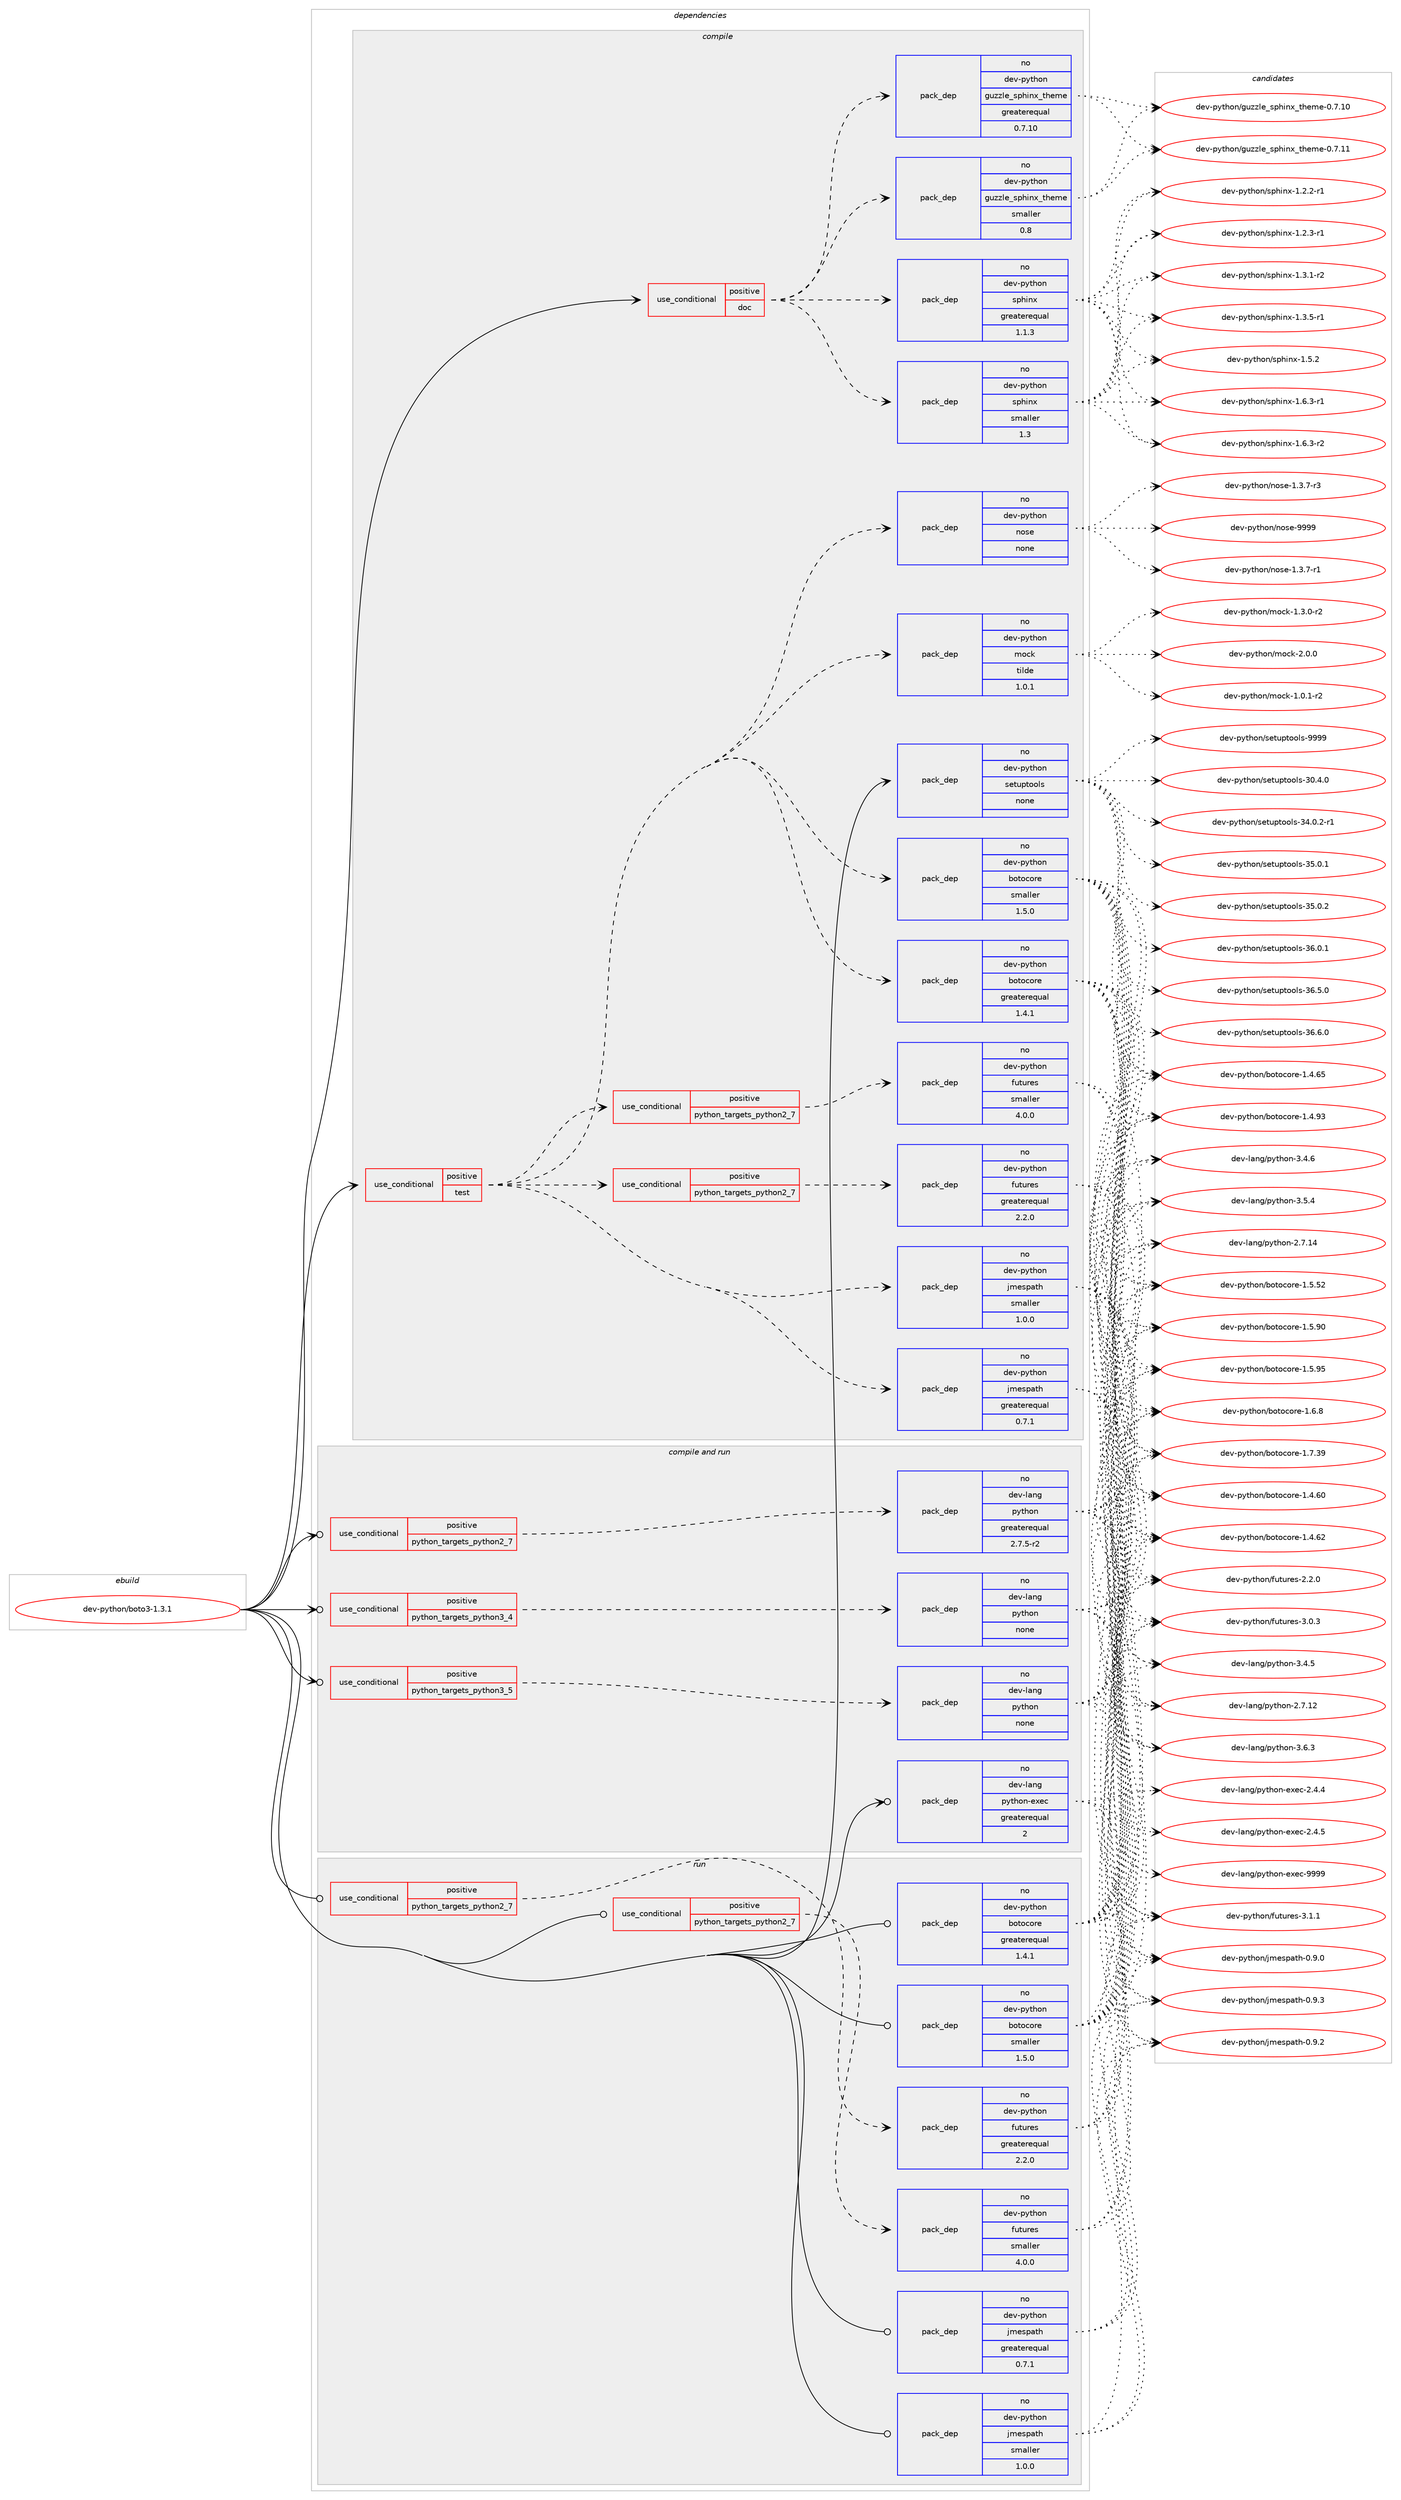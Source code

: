 digraph prolog {

# *************
# Graph options
# *************

newrank=true;
concentrate=true;
compound=true;
graph [rankdir=LR,fontname=Helvetica,fontsize=10,ranksep=1.5];#, ranksep=2.5, nodesep=0.2];
edge  [arrowhead=vee];
node  [fontname=Helvetica,fontsize=10];

# **********
# The ebuild
# **********

subgraph cluster_leftcol {
color=gray;
rank=same;
label=<<i>ebuild</i>>;
id [label="dev-python/boto3-1.3.1", color=red, width=4, href="../dev-python/boto3-1.3.1.svg"];
}

# ****************
# The dependencies
# ****************

subgraph cluster_midcol {
color=gray;
label=<<i>dependencies</i>>;
subgraph cluster_compile {
fillcolor="#eeeeee";
style=filled;
label=<<i>compile</i>>;
subgraph cond30263 {
dependency149280 [label=<<TABLE BORDER="0" CELLBORDER="1" CELLSPACING="0" CELLPADDING="4"><TR><TD ROWSPAN="3" CELLPADDING="10">use_conditional</TD></TR><TR><TD>positive</TD></TR><TR><TD>doc</TD></TR></TABLE>>, shape=none, color=red];
subgraph pack115196 {
dependency149281 [label=<<TABLE BORDER="0" CELLBORDER="1" CELLSPACING="0" CELLPADDING="4" WIDTH="220"><TR><TD ROWSPAN="6" CELLPADDING="30">pack_dep</TD></TR><TR><TD WIDTH="110">no</TD></TR><TR><TD>dev-python</TD></TR><TR><TD>guzzle_sphinx_theme</TD></TR><TR><TD>greaterequal</TD></TR><TR><TD>0.7.10</TD></TR></TABLE>>, shape=none, color=blue];
}
dependency149280:e -> dependency149281:w [weight=20,style="dashed",arrowhead="vee"];
subgraph pack115197 {
dependency149282 [label=<<TABLE BORDER="0" CELLBORDER="1" CELLSPACING="0" CELLPADDING="4" WIDTH="220"><TR><TD ROWSPAN="6" CELLPADDING="30">pack_dep</TD></TR><TR><TD WIDTH="110">no</TD></TR><TR><TD>dev-python</TD></TR><TR><TD>guzzle_sphinx_theme</TD></TR><TR><TD>smaller</TD></TR><TR><TD>0.8</TD></TR></TABLE>>, shape=none, color=blue];
}
dependency149280:e -> dependency149282:w [weight=20,style="dashed",arrowhead="vee"];
subgraph pack115198 {
dependency149283 [label=<<TABLE BORDER="0" CELLBORDER="1" CELLSPACING="0" CELLPADDING="4" WIDTH="220"><TR><TD ROWSPAN="6" CELLPADDING="30">pack_dep</TD></TR><TR><TD WIDTH="110">no</TD></TR><TR><TD>dev-python</TD></TR><TR><TD>sphinx</TD></TR><TR><TD>greaterequal</TD></TR><TR><TD>1.1.3</TD></TR></TABLE>>, shape=none, color=blue];
}
dependency149280:e -> dependency149283:w [weight=20,style="dashed",arrowhead="vee"];
subgraph pack115199 {
dependency149284 [label=<<TABLE BORDER="0" CELLBORDER="1" CELLSPACING="0" CELLPADDING="4" WIDTH="220"><TR><TD ROWSPAN="6" CELLPADDING="30">pack_dep</TD></TR><TR><TD WIDTH="110">no</TD></TR><TR><TD>dev-python</TD></TR><TR><TD>sphinx</TD></TR><TR><TD>smaller</TD></TR><TR><TD>1.3</TD></TR></TABLE>>, shape=none, color=blue];
}
dependency149280:e -> dependency149284:w [weight=20,style="dashed",arrowhead="vee"];
}
id:e -> dependency149280:w [weight=20,style="solid",arrowhead="vee"];
subgraph cond30264 {
dependency149285 [label=<<TABLE BORDER="0" CELLBORDER="1" CELLSPACING="0" CELLPADDING="4"><TR><TD ROWSPAN="3" CELLPADDING="10">use_conditional</TD></TR><TR><TD>positive</TD></TR><TR><TD>test</TD></TR></TABLE>>, shape=none, color=red];
subgraph pack115200 {
dependency149286 [label=<<TABLE BORDER="0" CELLBORDER="1" CELLSPACING="0" CELLPADDING="4" WIDTH="220"><TR><TD ROWSPAN="6" CELLPADDING="30">pack_dep</TD></TR><TR><TD WIDTH="110">no</TD></TR><TR><TD>dev-python</TD></TR><TR><TD>botocore</TD></TR><TR><TD>greaterequal</TD></TR><TR><TD>1.4.1</TD></TR></TABLE>>, shape=none, color=blue];
}
dependency149285:e -> dependency149286:w [weight=20,style="dashed",arrowhead="vee"];
subgraph pack115201 {
dependency149287 [label=<<TABLE BORDER="0" CELLBORDER="1" CELLSPACING="0" CELLPADDING="4" WIDTH="220"><TR><TD ROWSPAN="6" CELLPADDING="30">pack_dep</TD></TR><TR><TD WIDTH="110">no</TD></TR><TR><TD>dev-python</TD></TR><TR><TD>botocore</TD></TR><TR><TD>smaller</TD></TR><TR><TD>1.5.0</TD></TR></TABLE>>, shape=none, color=blue];
}
dependency149285:e -> dependency149287:w [weight=20,style="dashed",arrowhead="vee"];
subgraph pack115202 {
dependency149288 [label=<<TABLE BORDER="0" CELLBORDER="1" CELLSPACING="0" CELLPADDING="4" WIDTH="220"><TR><TD ROWSPAN="6" CELLPADDING="30">pack_dep</TD></TR><TR><TD WIDTH="110">no</TD></TR><TR><TD>dev-python</TD></TR><TR><TD>jmespath</TD></TR><TR><TD>greaterequal</TD></TR><TR><TD>0.7.1</TD></TR></TABLE>>, shape=none, color=blue];
}
dependency149285:e -> dependency149288:w [weight=20,style="dashed",arrowhead="vee"];
subgraph pack115203 {
dependency149289 [label=<<TABLE BORDER="0" CELLBORDER="1" CELLSPACING="0" CELLPADDING="4" WIDTH="220"><TR><TD ROWSPAN="6" CELLPADDING="30">pack_dep</TD></TR><TR><TD WIDTH="110">no</TD></TR><TR><TD>dev-python</TD></TR><TR><TD>jmespath</TD></TR><TR><TD>smaller</TD></TR><TR><TD>1.0.0</TD></TR></TABLE>>, shape=none, color=blue];
}
dependency149285:e -> dependency149289:w [weight=20,style="dashed",arrowhead="vee"];
subgraph cond30265 {
dependency149290 [label=<<TABLE BORDER="0" CELLBORDER="1" CELLSPACING="0" CELLPADDING="4"><TR><TD ROWSPAN="3" CELLPADDING="10">use_conditional</TD></TR><TR><TD>positive</TD></TR><TR><TD>python_targets_python2_7</TD></TR></TABLE>>, shape=none, color=red];
subgraph pack115204 {
dependency149291 [label=<<TABLE BORDER="0" CELLBORDER="1" CELLSPACING="0" CELLPADDING="4" WIDTH="220"><TR><TD ROWSPAN="6" CELLPADDING="30">pack_dep</TD></TR><TR><TD WIDTH="110">no</TD></TR><TR><TD>dev-python</TD></TR><TR><TD>futures</TD></TR><TR><TD>greaterequal</TD></TR><TR><TD>2.2.0</TD></TR></TABLE>>, shape=none, color=blue];
}
dependency149290:e -> dependency149291:w [weight=20,style="dashed",arrowhead="vee"];
}
dependency149285:e -> dependency149290:w [weight=20,style="dashed",arrowhead="vee"];
subgraph cond30266 {
dependency149292 [label=<<TABLE BORDER="0" CELLBORDER="1" CELLSPACING="0" CELLPADDING="4"><TR><TD ROWSPAN="3" CELLPADDING="10">use_conditional</TD></TR><TR><TD>positive</TD></TR><TR><TD>python_targets_python2_7</TD></TR></TABLE>>, shape=none, color=red];
subgraph pack115205 {
dependency149293 [label=<<TABLE BORDER="0" CELLBORDER="1" CELLSPACING="0" CELLPADDING="4" WIDTH="220"><TR><TD ROWSPAN="6" CELLPADDING="30">pack_dep</TD></TR><TR><TD WIDTH="110">no</TD></TR><TR><TD>dev-python</TD></TR><TR><TD>futures</TD></TR><TR><TD>smaller</TD></TR><TR><TD>4.0.0</TD></TR></TABLE>>, shape=none, color=blue];
}
dependency149292:e -> dependency149293:w [weight=20,style="dashed",arrowhead="vee"];
}
dependency149285:e -> dependency149292:w [weight=20,style="dashed",arrowhead="vee"];
subgraph pack115206 {
dependency149294 [label=<<TABLE BORDER="0" CELLBORDER="1" CELLSPACING="0" CELLPADDING="4" WIDTH="220"><TR><TD ROWSPAN="6" CELLPADDING="30">pack_dep</TD></TR><TR><TD WIDTH="110">no</TD></TR><TR><TD>dev-python</TD></TR><TR><TD>mock</TD></TR><TR><TD>tilde</TD></TR><TR><TD>1.0.1</TD></TR></TABLE>>, shape=none, color=blue];
}
dependency149285:e -> dependency149294:w [weight=20,style="dashed",arrowhead="vee"];
subgraph pack115207 {
dependency149295 [label=<<TABLE BORDER="0" CELLBORDER="1" CELLSPACING="0" CELLPADDING="4" WIDTH="220"><TR><TD ROWSPAN="6" CELLPADDING="30">pack_dep</TD></TR><TR><TD WIDTH="110">no</TD></TR><TR><TD>dev-python</TD></TR><TR><TD>nose</TD></TR><TR><TD>none</TD></TR><TR><TD></TD></TR></TABLE>>, shape=none, color=blue];
}
dependency149285:e -> dependency149295:w [weight=20,style="dashed",arrowhead="vee"];
}
id:e -> dependency149285:w [weight=20,style="solid",arrowhead="vee"];
subgraph pack115208 {
dependency149296 [label=<<TABLE BORDER="0" CELLBORDER="1" CELLSPACING="0" CELLPADDING="4" WIDTH="220"><TR><TD ROWSPAN="6" CELLPADDING="30">pack_dep</TD></TR><TR><TD WIDTH="110">no</TD></TR><TR><TD>dev-python</TD></TR><TR><TD>setuptools</TD></TR><TR><TD>none</TD></TR><TR><TD></TD></TR></TABLE>>, shape=none, color=blue];
}
id:e -> dependency149296:w [weight=20,style="solid",arrowhead="vee"];
}
subgraph cluster_compileandrun {
fillcolor="#eeeeee";
style=filled;
label=<<i>compile and run</i>>;
subgraph cond30267 {
dependency149297 [label=<<TABLE BORDER="0" CELLBORDER="1" CELLSPACING="0" CELLPADDING="4"><TR><TD ROWSPAN="3" CELLPADDING="10">use_conditional</TD></TR><TR><TD>positive</TD></TR><TR><TD>python_targets_python2_7</TD></TR></TABLE>>, shape=none, color=red];
subgraph pack115209 {
dependency149298 [label=<<TABLE BORDER="0" CELLBORDER="1" CELLSPACING="0" CELLPADDING="4" WIDTH="220"><TR><TD ROWSPAN="6" CELLPADDING="30">pack_dep</TD></TR><TR><TD WIDTH="110">no</TD></TR><TR><TD>dev-lang</TD></TR><TR><TD>python</TD></TR><TR><TD>greaterequal</TD></TR><TR><TD>2.7.5-r2</TD></TR></TABLE>>, shape=none, color=blue];
}
dependency149297:e -> dependency149298:w [weight=20,style="dashed",arrowhead="vee"];
}
id:e -> dependency149297:w [weight=20,style="solid",arrowhead="odotvee"];
subgraph cond30268 {
dependency149299 [label=<<TABLE BORDER="0" CELLBORDER="1" CELLSPACING="0" CELLPADDING="4"><TR><TD ROWSPAN="3" CELLPADDING="10">use_conditional</TD></TR><TR><TD>positive</TD></TR><TR><TD>python_targets_python3_4</TD></TR></TABLE>>, shape=none, color=red];
subgraph pack115210 {
dependency149300 [label=<<TABLE BORDER="0" CELLBORDER="1" CELLSPACING="0" CELLPADDING="4" WIDTH="220"><TR><TD ROWSPAN="6" CELLPADDING="30">pack_dep</TD></TR><TR><TD WIDTH="110">no</TD></TR><TR><TD>dev-lang</TD></TR><TR><TD>python</TD></TR><TR><TD>none</TD></TR><TR><TD></TD></TR></TABLE>>, shape=none, color=blue];
}
dependency149299:e -> dependency149300:w [weight=20,style="dashed",arrowhead="vee"];
}
id:e -> dependency149299:w [weight=20,style="solid",arrowhead="odotvee"];
subgraph cond30269 {
dependency149301 [label=<<TABLE BORDER="0" CELLBORDER="1" CELLSPACING="0" CELLPADDING="4"><TR><TD ROWSPAN="3" CELLPADDING="10">use_conditional</TD></TR><TR><TD>positive</TD></TR><TR><TD>python_targets_python3_5</TD></TR></TABLE>>, shape=none, color=red];
subgraph pack115211 {
dependency149302 [label=<<TABLE BORDER="0" CELLBORDER="1" CELLSPACING="0" CELLPADDING="4" WIDTH="220"><TR><TD ROWSPAN="6" CELLPADDING="30">pack_dep</TD></TR><TR><TD WIDTH="110">no</TD></TR><TR><TD>dev-lang</TD></TR><TR><TD>python</TD></TR><TR><TD>none</TD></TR><TR><TD></TD></TR></TABLE>>, shape=none, color=blue];
}
dependency149301:e -> dependency149302:w [weight=20,style="dashed",arrowhead="vee"];
}
id:e -> dependency149301:w [weight=20,style="solid",arrowhead="odotvee"];
subgraph pack115212 {
dependency149303 [label=<<TABLE BORDER="0" CELLBORDER="1" CELLSPACING="0" CELLPADDING="4" WIDTH="220"><TR><TD ROWSPAN="6" CELLPADDING="30">pack_dep</TD></TR><TR><TD WIDTH="110">no</TD></TR><TR><TD>dev-lang</TD></TR><TR><TD>python-exec</TD></TR><TR><TD>greaterequal</TD></TR><TR><TD>2</TD></TR></TABLE>>, shape=none, color=blue];
}
id:e -> dependency149303:w [weight=20,style="solid",arrowhead="odotvee"];
}
subgraph cluster_run {
fillcolor="#eeeeee";
style=filled;
label=<<i>run</i>>;
subgraph cond30270 {
dependency149304 [label=<<TABLE BORDER="0" CELLBORDER="1" CELLSPACING="0" CELLPADDING="4"><TR><TD ROWSPAN="3" CELLPADDING="10">use_conditional</TD></TR><TR><TD>positive</TD></TR><TR><TD>python_targets_python2_7</TD></TR></TABLE>>, shape=none, color=red];
subgraph pack115213 {
dependency149305 [label=<<TABLE BORDER="0" CELLBORDER="1" CELLSPACING="0" CELLPADDING="4" WIDTH="220"><TR><TD ROWSPAN="6" CELLPADDING="30">pack_dep</TD></TR><TR><TD WIDTH="110">no</TD></TR><TR><TD>dev-python</TD></TR><TR><TD>futures</TD></TR><TR><TD>greaterequal</TD></TR><TR><TD>2.2.0</TD></TR></TABLE>>, shape=none, color=blue];
}
dependency149304:e -> dependency149305:w [weight=20,style="dashed",arrowhead="vee"];
}
id:e -> dependency149304:w [weight=20,style="solid",arrowhead="odot"];
subgraph cond30271 {
dependency149306 [label=<<TABLE BORDER="0" CELLBORDER="1" CELLSPACING="0" CELLPADDING="4"><TR><TD ROWSPAN="3" CELLPADDING="10">use_conditional</TD></TR><TR><TD>positive</TD></TR><TR><TD>python_targets_python2_7</TD></TR></TABLE>>, shape=none, color=red];
subgraph pack115214 {
dependency149307 [label=<<TABLE BORDER="0" CELLBORDER="1" CELLSPACING="0" CELLPADDING="4" WIDTH="220"><TR><TD ROWSPAN="6" CELLPADDING="30">pack_dep</TD></TR><TR><TD WIDTH="110">no</TD></TR><TR><TD>dev-python</TD></TR><TR><TD>futures</TD></TR><TR><TD>smaller</TD></TR><TR><TD>4.0.0</TD></TR></TABLE>>, shape=none, color=blue];
}
dependency149306:e -> dependency149307:w [weight=20,style="dashed",arrowhead="vee"];
}
id:e -> dependency149306:w [weight=20,style="solid",arrowhead="odot"];
subgraph pack115215 {
dependency149308 [label=<<TABLE BORDER="0" CELLBORDER="1" CELLSPACING="0" CELLPADDING="4" WIDTH="220"><TR><TD ROWSPAN="6" CELLPADDING="30">pack_dep</TD></TR><TR><TD WIDTH="110">no</TD></TR><TR><TD>dev-python</TD></TR><TR><TD>botocore</TD></TR><TR><TD>greaterequal</TD></TR><TR><TD>1.4.1</TD></TR></TABLE>>, shape=none, color=blue];
}
id:e -> dependency149308:w [weight=20,style="solid",arrowhead="odot"];
subgraph pack115216 {
dependency149309 [label=<<TABLE BORDER="0" CELLBORDER="1" CELLSPACING="0" CELLPADDING="4" WIDTH="220"><TR><TD ROWSPAN="6" CELLPADDING="30">pack_dep</TD></TR><TR><TD WIDTH="110">no</TD></TR><TR><TD>dev-python</TD></TR><TR><TD>botocore</TD></TR><TR><TD>smaller</TD></TR><TR><TD>1.5.0</TD></TR></TABLE>>, shape=none, color=blue];
}
id:e -> dependency149309:w [weight=20,style="solid",arrowhead="odot"];
subgraph pack115217 {
dependency149310 [label=<<TABLE BORDER="0" CELLBORDER="1" CELLSPACING="0" CELLPADDING="4" WIDTH="220"><TR><TD ROWSPAN="6" CELLPADDING="30">pack_dep</TD></TR><TR><TD WIDTH="110">no</TD></TR><TR><TD>dev-python</TD></TR><TR><TD>jmespath</TD></TR><TR><TD>greaterequal</TD></TR><TR><TD>0.7.1</TD></TR></TABLE>>, shape=none, color=blue];
}
id:e -> dependency149310:w [weight=20,style="solid",arrowhead="odot"];
subgraph pack115218 {
dependency149311 [label=<<TABLE BORDER="0" CELLBORDER="1" CELLSPACING="0" CELLPADDING="4" WIDTH="220"><TR><TD ROWSPAN="6" CELLPADDING="30">pack_dep</TD></TR><TR><TD WIDTH="110">no</TD></TR><TR><TD>dev-python</TD></TR><TR><TD>jmespath</TD></TR><TR><TD>smaller</TD></TR><TR><TD>1.0.0</TD></TR></TABLE>>, shape=none, color=blue];
}
id:e -> dependency149311:w [weight=20,style="solid",arrowhead="odot"];
}
}

# **************
# The candidates
# **************

subgraph cluster_choices {
rank=same;
color=gray;
label=<<i>candidates</i>>;

subgraph choice115196 {
color=black;
nodesep=1;
choice1001011184511212111610411111047103117122122108101951151121041051101209511610410110910145484655464948 [label="dev-python/guzzle_sphinx_theme-0.7.10", color=red, width=4,href="../dev-python/guzzle_sphinx_theme-0.7.10.svg"];
choice1001011184511212111610411111047103117122122108101951151121041051101209511610410110910145484655464949 [label="dev-python/guzzle_sphinx_theme-0.7.11", color=red, width=4,href="../dev-python/guzzle_sphinx_theme-0.7.11.svg"];
dependency149281:e -> choice1001011184511212111610411111047103117122122108101951151121041051101209511610410110910145484655464948:w [style=dotted,weight="100"];
dependency149281:e -> choice1001011184511212111610411111047103117122122108101951151121041051101209511610410110910145484655464949:w [style=dotted,weight="100"];
}
subgraph choice115197 {
color=black;
nodesep=1;
choice1001011184511212111610411111047103117122122108101951151121041051101209511610410110910145484655464948 [label="dev-python/guzzle_sphinx_theme-0.7.10", color=red, width=4,href="../dev-python/guzzle_sphinx_theme-0.7.10.svg"];
choice1001011184511212111610411111047103117122122108101951151121041051101209511610410110910145484655464949 [label="dev-python/guzzle_sphinx_theme-0.7.11", color=red, width=4,href="../dev-python/guzzle_sphinx_theme-0.7.11.svg"];
dependency149282:e -> choice1001011184511212111610411111047103117122122108101951151121041051101209511610410110910145484655464948:w [style=dotted,weight="100"];
dependency149282:e -> choice1001011184511212111610411111047103117122122108101951151121041051101209511610410110910145484655464949:w [style=dotted,weight="100"];
}
subgraph choice115198 {
color=black;
nodesep=1;
choice10010111845112121116104111110471151121041051101204549465046504511449 [label="dev-python/sphinx-1.2.2-r1", color=red, width=4,href="../dev-python/sphinx-1.2.2-r1.svg"];
choice10010111845112121116104111110471151121041051101204549465046514511449 [label="dev-python/sphinx-1.2.3-r1", color=red, width=4,href="../dev-python/sphinx-1.2.3-r1.svg"];
choice10010111845112121116104111110471151121041051101204549465146494511450 [label="dev-python/sphinx-1.3.1-r2", color=red, width=4,href="../dev-python/sphinx-1.3.1-r2.svg"];
choice10010111845112121116104111110471151121041051101204549465146534511449 [label="dev-python/sphinx-1.3.5-r1", color=red, width=4,href="../dev-python/sphinx-1.3.5-r1.svg"];
choice1001011184511212111610411111047115112104105110120454946534650 [label="dev-python/sphinx-1.5.2", color=red, width=4,href="../dev-python/sphinx-1.5.2.svg"];
choice10010111845112121116104111110471151121041051101204549465446514511449 [label="dev-python/sphinx-1.6.3-r1", color=red, width=4,href="../dev-python/sphinx-1.6.3-r1.svg"];
choice10010111845112121116104111110471151121041051101204549465446514511450 [label="dev-python/sphinx-1.6.3-r2", color=red, width=4,href="../dev-python/sphinx-1.6.3-r2.svg"];
dependency149283:e -> choice10010111845112121116104111110471151121041051101204549465046504511449:w [style=dotted,weight="100"];
dependency149283:e -> choice10010111845112121116104111110471151121041051101204549465046514511449:w [style=dotted,weight="100"];
dependency149283:e -> choice10010111845112121116104111110471151121041051101204549465146494511450:w [style=dotted,weight="100"];
dependency149283:e -> choice10010111845112121116104111110471151121041051101204549465146534511449:w [style=dotted,weight="100"];
dependency149283:e -> choice1001011184511212111610411111047115112104105110120454946534650:w [style=dotted,weight="100"];
dependency149283:e -> choice10010111845112121116104111110471151121041051101204549465446514511449:w [style=dotted,weight="100"];
dependency149283:e -> choice10010111845112121116104111110471151121041051101204549465446514511450:w [style=dotted,weight="100"];
}
subgraph choice115199 {
color=black;
nodesep=1;
choice10010111845112121116104111110471151121041051101204549465046504511449 [label="dev-python/sphinx-1.2.2-r1", color=red, width=4,href="../dev-python/sphinx-1.2.2-r1.svg"];
choice10010111845112121116104111110471151121041051101204549465046514511449 [label="dev-python/sphinx-1.2.3-r1", color=red, width=4,href="../dev-python/sphinx-1.2.3-r1.svg"];
choice10010111845112121116104111110471151121041051101204549465146494511450 [label="dev-python/sphinx-1.3.1-r2", color=red, width=4,href="../dev-python/sphinx-1.3.1-r2.svg"];
choice10010111845112121116104111110471151121041051101204549465146534511449 [label="dev-python/sphinx-1.3.5-r1", color=red, width=4,href="../dev-python/sphinx-1.3.5-r1.svg"];
choice1001011184511212111610411111047115112104105110120454946534650 [label="dev-python/sphinx-1.5.2", color=red, width=4,href="../dev-python/sphinx-1.5.2.svg"];
choice10010111845112121116104111110471151121041051101204549465446514511449 [label="dev-python/sphinx-1.6.3-r1", color=red, width=4,href="../dev-python/sphinx-1.6.3-r1.svg"];
choice10010111845112121116104111110471151121041051101204549465446514511450 [label="dev-python/sphinx-1.6.3-r2", color=red, width=4,href="../dev-python/sphinx-1.6.3-r2.svg"];
dependency149284:e -> choice10010111845112121116104111110471151121041051101204549465046504511449:w [style=dotted,weight="100"];
dependency149284:e -> choice10010111845112121116104111110471151121041051101204549465046514511449:w [style=dotted,weight="100"];
dependency149284:e -> choice10010111845112121116104111110471151121041051101204549465146494511450:w [style=dotted,weight="100"];
dependency149284:e -> choice10010111845112121116104111110471151121041051101204549465146534511449:w [style=dotted,weight="100"];
dependency149284:e -> choice1001011184511212111610411111047115112104105110120454946534650:w [style=dotted,weight="100"];
dependency149284:e -> choice10010111845112121116104111110471151121041051101204549465446514511449:w [style=dotted,weight="100"];
dependency149284:e -> choice10010111845112121116104111110471151121041051101204549465446514511450:w [style=dotted,weight="100"];
}
subgraph choice115200 {
color=black;
nodesep=1;
choice1001011184511212111610411111047981111161119911111410145494652465448 [label="dev-python/botocore-1.4.60", color=red, width=4,href="../dev-python/botocore-1.4.60.svg"];
choice1001011184511212111610411111047981111161119911111410145494652465450 [label="dev-python/botocore-1.4.62", color=red, width=4,href="../dev-python/botocore-1.4.62.svg"];
choice1001011184511212111610411111047981111161119911111410145494652465453 [label="dev-python/botocore-1.4.65", color=red, width=4,href="../dev-python/botocore-1.4.65.svg"];
choice1001011184511212111610411111047981111161119911111410145494652465751 [label="dev-python/botocore-1.4.93", color=red, width=4,href="../dev-python/botocore-1.4.93.svg"];
choice1001011184511212111610411111047981111161119911111410145494653465350 [label="dev-python/botocore-1.5.52", color=red, width=4,href="../dev-python/botocore-1.5.52.svg"];
choice1001011184511212111610411111047981111161119911111410145494653465748 [label="dev-python/botocore-1.5.90", color=red, width=4,href="../dev-python/botocore-1.5.90.svg"];
choice1001011184511212111610411111047981111161119911111410145494653465753 [label="dev-python/botocore-1.5.95", color=red, width=4,href="../dev-python/botocore-1.5.95.svg"];
choice10010111845112121116104111110479811111611199111114101454946544656 [label="dev-python/botocore-1.6.8", color=red, width=4,href="../dev-python/botocore-1.6.8.svg"];
choice1001011184511212111610411111047981111161119911111410145494655465157 [label="dev-python/botocore-1.7.39", color=red, width=4,href="../dev-python/botocore-1.7.39.svg"];
dependency149286:e -> choice1001011184511212111610411111047981111161119911111410145494652465448:w [style=dotted,weight="100"];
dependency149286:e -> choice1001011184511212111610411111047981111161119911111410145494652465450:w [style=dotted,weight="100"];
dependency149286:e -> choice1001011184511212111610411111047981111161119911111410145494652465453:w [style=dotted,weight="100"];
dependency149286:e -> choice1001011184511212111610411111047981111161119911111410145494652465751:w [style=dotted,weight="100"];
dependency149286:e -> choice1001011184511212111610411111047981111161119911111410145494653465350:w [style=dotted,weight="100"];
dependency149286:e -> choice1001011184511212111610411111047981111161119911111410145494653465748:w [style=dotted,weight="100"];
dependency149286:e -> choice1001011184511212111610411111047981111161119911111410145494653465753:w [style=dotted,weight="100"];
dependency149286:e -> choice10010111845112121116104111110479811111611199111114101454946544656:w [style=dotted,weight="100"];
dependency149286:e -> choice1001011184511212111610411111047981111161119911111410145494655465157:w [style=dotted,weight="100"];
}
subgraph choice115201 {
color=black;
nodesep=1;
choice1001011184511212111610411111047981111161119911111410145494652465448 [label="dev-python/botocore-1.4.60", color=red, width=4,href="../dev-python/botocore-1.4.60.svg"];
choice1001011184511212111610411111047981111161119911111410145494652465450 [label="dev-python/botocore-1.4.62", color=red, width=4,href="../dev-python/botocore-1.4.62.svg"];
choice1001011184511212111610411111047981111161119911111410145494652465453 [label="dev-python/botocore-1.4.65", color=red, width=4,href="../dev-python/botocore-1.4.65.svg"];
choice1001011184511212111610411111047981111161119911111410145494652465751 [label="dev-python/botocore-1.4.93", color=red, width=4,href="../dev-python/botocore-1.4.93.svg"];
choice1001011184511212111610411111047981111161119911111410145494653465350 [label="dev-python/botocore-1.5.52", color=red, width=4,href="../dev-python/botocore-1.5.52.svg"];
choice1001011184511212111610411111047981111161119911111410145494653465748 [label="dev-python/botocore-1.5.90", color=red, width=4,href="../dev-python/botocore-1.5.90.svg"];
choice1001011184511212111610411111047981111161119911111410145494653465753 [label="dev-python/botocore-1.5.95", color=red, width=4,href="../dev-python/botocore-1.5.95.svg"];
choice10010111845112121116104111110479811111611199111114101454946544656 [label="dev-python/botocore-1.6.8", color=red, width=4,href="../dev-python/botocore-1.6.8.svg"];
choice1001011184511212111610411111047981111161119911111410145494655465157 [label="dev-python/botocore-1.7.39", color=red, width=4,href="../dev-python/botocore-1.7.39.svg"];
dependency149287:e -> choice1001011184511212111610411111047981111161119911111410145494652465448:w [style=dotted,weight="100"];
dependency149287:e -> choice1001011184511212111610411111047981111161119911111410145494652465450:w [style=dotted,weight="100"];
dependency149287:e -> choice1001011184511212111610411111047981111161119911111410145494652465453:w [style=dotted,weight="100"];
dependency149287:e -> choice1001011184511212111610411111047981111161119911111410145494652465751:w [style=dotted,weight="100"];
dependency149287:e -> choice1001011184511212111610411111047981111161119911111410145494653465350:w [style=dotted,weight="100"];
dependency149287:e -> choice1001011184511212111610411111047981111161119911111410145494653465748:w [style=dotted,weight="100"];
dependency149287:e -> choice1001011184511212111610411111047981111161119911111410145494653465753:w [style=dotted,weight="100"];
dependency149287:e -> choice10010111845112121116104111110479811111611199111114101454946544656:w [style=dotted,weight="100"];
dependency149287:e -> choice1001011184511212111610411111047981111161119911111410145494655465157:w [style=dotted,weight="100"];
}
subgraph choice115202 {
color=black;
nodesep=1;
choice100101118451121211161041111104710610910111511297116104454846574648 [label="dev-python/jmespath-0.9.0", color=red, width=4,href="../dev-python/jmespath-0.9.0.svg"];
choice100101118451121211161041111104710610910111511297116104454846574650 [label="dev-python/jmespath-0.9.2", color=red, width=4,href="../dev-python/jmespath-0.9.2.svg"];
choice100101118451121211161041111104710610910111511297116104454846574651 [label="dev-python/jmespath-0.9.3", color=red, width=4,href="../dev-python/jmespath-0.9.3.svg"];
dependency149288:e -> choice100101118451121211161041111104710610910111511297116104454846574648:w [style=dotted,weight="100"];
dependency149288:e -> choice100101118451121211161041111104710610910111511297116104454846574650:w [style=dotted,weight="100"];
dependency149288:e -> choice100101118451121211161041111104710610910111511297116104454846574651:w [style=dotted,weight="100"];
}
subgraph choice115203 {
color=black;
nodesep=1;
choice100101118451121211161041111104710610910111511297116104454846574648 [label="dev-python/jmespath-0.9.0", color=red, width=4,href="../dev-python/jmespath-0.9.0.svg"];
choice100101118451121211161041111104710610910111511297116104454846574650 [label="dev-python/jmespath-0.9.2", color=red, width=4,href="../dev-python/jmespath-0.9.2.svg"];
choice100101118451121211161041111104710610910111511297116104454846574651 [label="dev-python/jmespath-0.9.3", color=red, width=4,href="../dev-python/jmespath-0.9.3.svg"];
dependency149289:e -> choice100101118451121211161041111104710610910111511297116104454846574648:w [style=dotted,weight="100"];
dependency149289:e -> choice100101118451121211161041111104710610910111511297116104454846574650:w [style=dotted,weight="100"];
dependency149289:e -> choice100101118451121211161041111104710610910111511297116104454846574651:w [style=dotted,weight="100"];
}
subgraph choice115204 {
color=black;
nodesep=1;
choice1001011184511212111610411111047102117116117114101115455046504648 [label="dev-python/futures-2.2.0", color=red, width=4,href="../dev-python/futures-2.2.0.svg"];
choice1001011184511212111610411111047102117116117114101115455146484651 [label="dev-python/futures-3.0.3", color=red, width=4,href="../dev-python/futures-3.0.3.svg"];
choice1001011184511212111610411111047102117116117114101115455146494649 [label="dev-python/futures-3.1.1", color=red, width=4,href="../dev-python/futures-3.1.1.svg"];
dependency149291:e -> choice1001011184511212111610411111047102117116117114101115455046504648:w [style=dotted,weight="100"];
dependency149291:e -> choice1001011184511212111610411111047102117116117114101115455146484651:w [style=dotted,weight="100"];
dependency149291:e -> choice1001011184511212111610411111047102117116117114101115455146494649:w [style=dotted,weight="100"];
}
subgraph choice115205 {
color=black;
nodesep=1;
choice1001011184511212111610411111047102117116117114101115455046504648 [label="dev-python/futures-2.2.0", color=red, width=4,href="../dev-python/futures-2.2.0.svg"];
choice1001011184511212111610411111047102117116117114101115455146484651 [label="dev-python/futures-3.0.3", color=red, width=4,href="../dev-python/futures-3.0.3.svg"];
choice1001011184511212111610411111047102117116117114101115455146494649 [label="dev-python/futures-3.1.1", color=red, width=4,href="../dev-python/futures-3.1.1.svg"];
dependency149293:e -> choice1001011184511212111610411111047102117116117114101115455046504648:w [style=dotted,weight="100"];
dependency149293:e -> choice1001011184511212111610411111047102117116117114101115455146484651:w [style=dotted,weight="100"];
dependency149293:e -> choice1001011184511212111610411111047102117116117114101115455146494649:w [style=dotted,weight="100"];
}
subgraph choice115206 {
color=black;
nodesep=1;
choice1001011184511212111610411111047109111991074549464846494511450 [label="dev-python/mock-1.0.1-r2", color=red, width=4,href="../dev-python/mock-1.0.1-r2.svg"];
choice1001011184511212111610411111047109111991074549465146484511450 [label="dev-python/mock-1.3.0-r2", color=red, width=4,href="../dev-python/mock-1.3.0-r2.svg"];
choice100101118451121211161041111104710911199107455046484648 [label="dev-python/mock-2.0.0", color=red, width=4,href="../dev-python/mock-2.0.0.svg"];
dependency149294:e -> choice1001011184511212111610411111047109111991074549464846494511450:w [style=dotted,weight="100"];
dependency149294:e -> choice1001011184511212111610411111047109111991074549465146484511450:w [style=dotted,weight="100"];
dependency149294:e -> choice100101118451121211161041111104710911199107455046484648:w [style=dotted,weight="100"];
}
subgraph choice115207 {
color=black;
nodesep=1;
choice10010111845112121116104111110471101111151014549465146554511449 [label="dev-python/nose-1.3.7-r1", color=red, width=4,href="../dev-python/nose-1.3.7-r1.svg"];
choice10010111845112121116104111110471101111151014549465146554511451 [label="dev-python/nose-1.3.7-r3", color=red, width=4,href="../dev-python/nose-1.3.7-r3.svg"];
choice10010111845112121116104111110471101111151014557575757 [label="dev-python/nose-9999", color=red, width=4,href="../dev-python/nose-9999.svg"];
dependency149295:e -> choice10010111845112121116104111110471101111151014549465146554511449:w [style=dotted,weight="100"];
dependency149295:e -> choice10010111845112121116104111110471101111151014549465146554511451:w [style=dotted,weight="100"];
dependency149295:e -> choice10010111845112121116104111110471101111151014557575757:w [style=dotted,weight="100"];
}
subgraph choice115208 {
color=black;
nodesep=1;
choice100101118451121211161041111104711510111611711211611111110811545514846524648 [label="dev-python/setuptools-30.4.0", color=red, width=4,href="../dev-python/setuptools-30.4.0.svg"];
choice1001011184511212111610411111047115101116117112116111111108115455152464846504511449 [label="dev-python/setuptools-34.0.2-r1", color=red, width=4,href="../dev-python/setuptools-34.0.2-r1.svg"];
choice100101118451121211161041111104711510111611711211611111110811545515346484649 [label="dev-python/setuptools-35.0.1", color=red, width=4,href="../dev-python/setuptools-35.0.1.svg"];
choice100101118451121211161041111104711510111611711211611111110811545515346484650 [label="dev-python/setuptools-35.0.2", color=red, width=4,href="../dev-python/setuptools-35.0.2.svg"];
choice100101118451121211161041111104711510111611711211611111110811545515446484649 [label="dev-python/setuptools-36.0.1", color=red, width=4,href="../dev-python/setuptools-36.0.1.svg"];
choice100101118451121211161041111104711510111611711211611111110811545515446534648 [label="dev-python/setuptools-36.5.0", color=red, width=4,href="../dev-python/setuptools-36.5.0.svg"];
choice100101118451121211161041111104711510111611711211611111110811545515446544648 [label="dev-python/setuptools-36.6.0", color=red, width=4,href="../dev-python/setuptools-36.6.0.svg"];
choice10010111845112121116104111110471151011161171121161111111081154557575757 [label="dev-python/setuptools-9999", color=red, width=4,href="../dev-python/setuptools-9999.svg"];
dependency149296:e -> choice100101118451121211161041111104711510111611711211611111110811545514846524648:w [style=dotted,weight="100"];
dependency149296:e -> choice1001011184511212111610411111047115101116117112116111111108115455152464846504511449:w [style=dotted,weight="100"];
dependency149296:e -> choice100101118451121211161041111104711510111611711211611111110811545515346484649:w [style=dotted,weight="100"];
dependency149296:e -> choice100101118451121211161041111104711510111611711211611111110811545515346484650:w [style=dotted,weight="100"];
dependency149296:e -> choice100101118451121211161041111104711510111611711211611111110811545515446484649:w [style=dotted,weight="100"];
dependency149296:e -> choice100101118451121211161041111104711510111611711211611111110811545515446534648:w [style=dotted,weight="100"];
dependency149296:e -> choice100101118451121211161041111104711510111611711211611111110811545515446544648:w [style=dotted,weight="100"];
dependency149296:e -> choice10010111845112121116104111110471151011161171121161111111081154557575757:w [style=dotted,weight="100"];
}
subgraph choice115209 {
color=black;
nodesep=1;
choice10010111845108971101034711212111610411111045504655464950 [label="dev-lang/python-2.7.12", color=red, width=4,href="../dev-lang/python-2.7.12.svg"];
choice10010111845108971101034711212111610411111045504655464952 [label="dev-lang/python-2.7.14", color=red, width=4,href="../dev-lang/python-2.7.14.svg"];
choice100101118451089711010347112121116104111110455146524653 [label="dev-lang/python-3.4.5", color=red, width=4,href="../dev-lang/python-3.4.5.svg"];
choice100101118451089711010347112121116104111110455146524654 [label="dev-lang/python-3.4.6", color=red, width=4,href="../dev-lang/python-3.4.6.svg"];
choice100101118451089711010347112121116104111110455146534652 [label="dev-lang/python-3.5.4", color=red, width=4,href="../dev-lang/python-3.5.4.svg"];
choice100101118451089711010347112121116104111110455146544651 [label="dev-lang/python-3.6.3", color=red, width=4,href="../dev-lang/python-3.6.3.svg"];
dependency149298:e -> choice10010111845108971101034711212111610411111045504655464950:w [style=dotted,weight="100"];
dependency149298:e -> choice10010111845108971101034711212111610411111045504655464952:w [style=dotted,weight="100"];
dependency149298:e -> choice100101118451089711010347112121116104111110455146524653:w [style=dotted,weight="100"];
dependency149298:e -> choice100101118451089711010347112121116104111110455146524654:w [style=dotted,weight="100"];
dependency149298:e -> choice100101118451089711010347112121116104111110455146534652:w [style=dotted,weight="100"];
dependency149298:e -> choice100101118451089711010347112121116104111110455146544651:w [style=dotted,weight="100"];
}
subgraph choice115210 {
color=black;
nodesep=1;
choice10010111845108971101034711212111610411111045504655464950 [label="dev-lang/python-2.7.12", color=red, width=4,href="../dev-lang/python-2.7.12.svg"];
choice10010111845108971101034711212111610411111045504655464952 [label="dev-lang/python-2.7.14", color=red, width=4,href="../dev-lang/python-2.7.14.svg"];
choice100101118451089711010347112121116104111110455146524653 [label="dev-lang/python-3.4.5", color=red, width=4,href="../dev-lang/python-3.4.5.svg"];
choice100101118451089711010347112121116104111110455146524654 [label="dev-lang/python-3.4.6", color=red, width=4,href="../dev-lang/python-3.4.6.svg"];
choice100101118451089711010347112121116104111110455146534652 [label="dev-lang/python-3.5.4", color=red, width=4,href="../dev-lang/python-3.5.4.svg"];
choice100101118451089711010347112121116104111110455146544651 [label="dev-lang/python-3.6.3", color=red, width=4,href="../dev-lang/python-3.6.3.svg"];
dependency149300:e -> choice10010111845108971101034711212111610411111045504655464950:w [style=dotted,weight="100"];
dependency149300:e -> choice10010111845108971101034711212111610411111045504655464952:w [style=dotted,weight="100"];
dependency149300:e -> choice100101118451089711010347112121116104111110455146524653:w [style=dotted,weight="100"];
dependency149300:e -> choice100101118451089711010347112121116104111110455146524654:w [style=dotted,weight="100"];
dependency149300:e -> choice100101118451089711010347112121116104111110455146534652:w [style=dotted,weight="100"];
dependency149300:e -> choice100101118451089711010347112121116104111110455146544651:w [style=dotted,weight="100"];
}
subgraph choice115211 {
color=black;
nodesep=1;
choice10010111845108971101034711212111610411111045504655464950 [label="dev-lang/python-2.7.12", color=red, width=4,href="../dev-lang/python-2.7.12.svg"];
choice10010111845108971101034711212111610411111045504655464952 [label="dev-lang/python-2.7.14", color=red, width=4,href="../dev-lang/python-2.7.14.svg"];
choice100101118451089711010347112121116104111110455146524653 [label="dev-lang/python-3.4.5", color=red, width=4,href="../dev-lang/python-3.4.5.svg"];
choice100101118451089711010347112121116104111110455146524654 [label="dev-lang/python-3.4.6", color=red, width=4,href="../dev-lang/python-3.4.6.svg"];
choice100101118451089711010347112121116104111110455146534652 [label="dev-lang/python-3.5.4", color=red, width=4,href="../dev-lang/python-3.5.4.svg"];
choice100101118451089711010347112121116104111110455146544651 [label="dev-lang/python-3.6.3", color=red, width=4,href="../dev-lang/python-3.6.3.svg"];
dependency149302:e -> choice10010111845108971101034711212111610411111045504655464950:w [style=dotted,weight="100"];
dependency149302:e -> choice10010111845108971101034711212111610411111045504655464952:w [style=dotted,weight="100"];
dependency149302:e -> choice100101118451089711010347112121116104111110455146524653:w [style=dotted,weight="100"];
dependency149302:e -> choice100101118451089711010347112121116104111110455146524654:w [style=dotted,weight="100"];
dependency149302:e -> choice100101118451089711010347112121116104111110455146534652:w [style=dotted,weight="100"];
dependency149302:e -> choice100101118451089711010347112121116104111110455146544651:w [style=dotted,weight="100"];
}
subgraph choice115212 {
color=black;
nodesep=1;
choice1001011184510897110103471121211161041111104510112010199455046524652 [label="dev-lang/python-exec-2.4.4", color=red, width=4,href="../dev-lang/python-exec-2.4.4.svg"];
choice1001011184510897110103471121211161041111104510112010199455046524653 [label="dev-lang/python-exec-2.4.5", color=red, width=4,href="../dev-lang/python-exec-2.4.5.svg"];
choice10010111845108971101034711212111610411111045101120101994557575757 [label="dev-lang/python-exec-9999", color=red, width=4,href="../dev-lang/python-exec-9999.svg"];
dependency149303:e -> choice1001011184510897110103471121211161041111104510112010199455046524652:w [style=dotted,weight="100"];
dependency149303:e -> choice1001011184510897110103471121211161041111104510112010199455046524653:w [style=dotted,weight="100"];
dependency149303:e -> choice10010111845108971101034711212111610411111045101120101994557575757:w [style=dotted,weight="100"];
}
subgraph choice115213 {
color=black;
nodesep=1;
choice1001011184511212111610411111047102117116117114101115455046504648 [label="dev-python/futures-2.2.0", color=red, width=4,href="../dev-python/futures-2.2.0.svg"];
choice1001011184511212111610411111047102117116117114101115455146484651 [label="dev-python/futures-3.0.3", color=red, width=4,href="../dev-python/futures-3.0.3.svg"];
choice1001011184511212111610411111047102117116117114101115455146494649 [label="dev-python/futures-3.1.1", color=red, width=4,href="../dev-python/futures-3.1.1.svg"];
dependency149305:e -> choice1001011184511212111610411111047102117116117114101115455046504648:w [style=dotted,weight="100"];
dependency149305:e -> choice1001011184511212111610411111047102117116117114101115455146484651:w [style=dotted,weight="100"];
dependency149305:e -> choice1001011184511212111610411111047102117116117114101115455146494649:w [style=dotted,weight="100"];
}
subgraph choice115214 {
color=black;
nodesep=1;
choice1001011184511212111610411111047102117116117114101115455046504648 [label="dev-python/futures-2.2.0", color=red, width=4,href="../dev-python/futures-2.2.0.svg"];
choice1001011184511212111610411111047102117116117114101115455146484651 [label="dev-python/futures-3.0.3", color=red, width=4,href="../dev-python/futures-3.0.3.svg"];
choice1001011184511212111610411111047102117116117114101115455146494649 [label="dev-python/futures-3.1.1", color=red, width=4,href="../dev-python/futures-3.1.1.svg"];
dependency149307:e -> choice1001011184511212111610411111047102117116117114101115455046504648:w [style=dotted,weight="100"];
dependency149307:e -> choice1001011184511212111610411111047102117116117114101115455146484651:w [style=dotted,weight="100"];
dependency149307:e -> choice1001011184511212111610411111047102117116117114101115455146494649:w [style=dotted,weight="100"];
}
subgraph choice115215 {
color=black;
nodesep=1;
choice1001011184511212111610411111047981111161119911111410145494652465448 [label="dev-python/botocore-1.4.60", color=red, width=4,href="../dev-python/botocore-1.4.60.svg"];
choice1001011184511212111610411111047981111161119911111410145494652465450 [label="dev-python/botocore-1.4.62", color=red, width=4,href="../dev-python/botocore-1.4.62.svg"];
choice1001011184511212111610411111047981111161119911111410145494652465453 [label="dev-python/botocore-1.4.65", color=red, width=4,href="../dev-python/botocore-1.4.65.svg"];
choice1001011184511212111610411111047981111161119911111410145494652465751 [label="dev-python/botocore-1.4.93", color=red, width=4,href="../dev-python/botocore-1.4.93.svg"];
choice1001011184511212111610411111047981111161119911111410145494653465350 [label="dev-python/botocore-1.5.52", color=red, width=4,href="../dev-python/botocore-1.5.52.svg"];
choice1001011184511212111610411111047981111161119911111410145494653465748 [label="dev-python/botocore-1.5.90", color=red, width=4,href="../dev-python/botocore-1.5.90.svg"];
choice1001011184511212111610411111047981111161119911111410145494653465753 [label="dev-python/botocore-1.5.95", color=red, width=4,href="../dev-python/botocore-1.5.95.svg"];
choice10010111845112121116104111110479811111611199111114101454946544656 [label="dev-python/botocore-1.6.8", color=red, width=4,href="../dev-python/botocore-1.6.8.svg"];
choice1001011184511212111610411111047981111161119911111410145494655465157 [label="dev-python/botocore-1.7.39", color=red, width=4,href="../dev-python/botocore-1.7.39.svg"];
dependency149308:e -> choice1001011184511212111610411111047981111161119911111410145494652465448:w [style=dotted,weight="100"];
dependency149308:e -> choice1001011184511212111610411111047981111161119911111410145494652465450:w [style=dotted,weight="100"];
dependency149308:e -> choice1001011184511212111610411111047981111161119911111410145494652465453:w [style=dotted,weight="100"];
dependency149308:e -> choice1001011184511212111610411111047981111161119911111410145494652465751:w [style=dotted,weight="100"];
dependency149308:e -> choice1001011184511212111610411111047981111161119911111410145494653465350:w [style=dotted,weight="100"];
dependency149308:e -> choice1001011184511212111610411111047981111161119911111410145494653465748:w [style=dotted,weight="100"];
dependency149308:e -> choice1001011184511212111610411111047981111161119911111410145494653465753:w [style=dotted,weight="100"];
dependency149308:e -> choice10010111845112121116104111110479811111611199111114101454946544656:w [style=dotted,weight="100"];
dependency149308:e -> choice1001011184511212111610411111047981111161119911111410145494655465157:w [style=dotted,weight="100"];
}
subgraph choice115216 {
color=black;
nodesep=1;
choice1001011184511212111610411111047981111161119911111410145494652465448 [label="dev-python/botocore-1.4.60", color=red, width=4,href="../dev-python/botocore-1.4.60.svg"];
choice1001011184511212111610411111047981111161119911111410145494652465450 [label="dev-python/botocore-1.4.62", color=red, width=4,href="../dev-python/botocore-1.4.62.svg"];
choice1001011184511212111610411111047981111161119911111410145494652465453 [label="dev-python/botocore-1.4.65", color=red, width=4,href="../dev-python/botocore-1.4.65.svg"];
choice1001011184511212111610411111047981111161119911111410145494652465751 [label="dev-python/botocore-1.4.93", color=red, width=4,href="../dev-python/botocore-1.4.93.svg"];
choice1001011184511212111610411111047981111161119911111410145494653465350 [label="dev-python/botocore-1.5.52", color=red, width=4,href="../dev-python/botocore-1.5.52.svg"];
choice1001011184511212111610411111047981111161119911111410145494653465748 [label="dev-python/botocore-1.5.90", color=red, width=4,href="../dev-python/botocore-1.5.90.svg"];
choice1001011184511212111610411111047981111161119911111410145494653465753 [label="dev-python/botocore-1.5.95", color=red, width=4,href="../dev-python/botocore-1.5.95.svg"];
choice10010111845112121116104111110479811111611199111114101454946544656 [label="dev-python/botocore-1.6.8", color=red, width=4,href="../dev-python/botocore-1.6.8.svg"];
choice1001011184511212111610411111047981111161119911111410145494655465157 [label="dev-python/botocore-1.7.39", color=red, width=4,href="../dev-python/botocore-1.7.39.svg"];
dependency149309:e -> choice1001011184511212111610411111047981111161119911111410145494652465448:w [style=dotted,weight="100"];
dependency149309:e -> choice1001011184511212111610411111047981111161119911111410145494652465450:w [style=dotted,weight="100"];
dependency149309:e -> choice1001011184511212111610411111047981111161119911111410145494652465453:w [style=dotted,weight="100"];
dependency149309:e -> choice1001011184511212111610411111047981111161119911111410145494652465751:w [style=dotted,weight="100"];
dependency149309:e -> choice1001011184511212111610411111047981111161119911111410145494653465350:w [style=dotted,weight="100"];
dependency149309:e -> choice1001011184511212111610411111047981111161119911111410145494653465748:w [style=dotted,weight="100"];
dependency149309:e -> choice1001011184511212111610411111047981111161119911111410145494653465753:w [style=dotted,weight="100"];
dependency149309:e -> choice10010111845112121116104111110479811111611199111114101454946544656:w [style=dotted,weight="100"];
dependency149309:e -> choice1001011184511212111610411111047981111161119911111410145494655465157:w [style=dotted,weight="100"];
}
subgraph choice115217 {
color=black;
nodesep=1;
choice100101118451121211161041111104710610910111511297116104454846574648 [label="dev-python/jmespath-0.9.0", color=red, width=4,href="../dev-python/jmespath-0.9.0.svg"];
choice100101118451121211161041111104710610910111511297116104454846574650 [label="dev-python/jmespath-0.9.2", color=red, width=4,href="../dev-python/jmespath-0.9.2.svg"];
choice100101118451121211161041111104710610910111511297116104454846574651 [label="dev-python/jmespath-0.9.3", color=red, width=4,href="../dev-python/jmespath-0.9.3.svg"];
dependency149310:e -> choice100101118451121211161041111104710610910111511297116104454846574648:w [style=dotted,weight="100"];
dependency149310:e -> choice100101118451121211161041111104710610910111511297116104454846574650:w [style=dotted,weight="100"];
dependency149310:e -> choice100101118451121211161041111104710610910111511297116104454846574651:w [style=dotted,weight="100"];
}
subgraph choice115218 {
color=black;
nodesep=1;
choice100101118451121211161041111104710610910111511297116104454846574648 [label="dev-python/jmespath-0.9.0", color=red, width=4,href="../dev-python/jmespath-0.9.0.svg"];
choice100101118451121211161041111104710610910111511297116104454846574650 [label="dev-python/jmespath-0.9.2", color=red, width=4,href="../dev-python/jmespath-0.9.2.svg"];
choice100101118451121211161041111104710610910111511297116104454846574651 [label="dev-python/jmespath-0.9.3", color=red, width=4,href="../dev-python/jmespath-0.9.3.svg"];
dependency149311:e -> choice100101118451121211161041111104710610910111511297116104454846574648:w [style=dotted,weight="100"];
dependency149311:e -> choice100101118451121211161041111104710610910111511297116104454846574650:w [style=dotted,weight="100"];
dependency149311:e -> choice100101118451121211161041111104710610910111511297116104454846574651:w [style=dotted,weight="100"];
}
}

}
